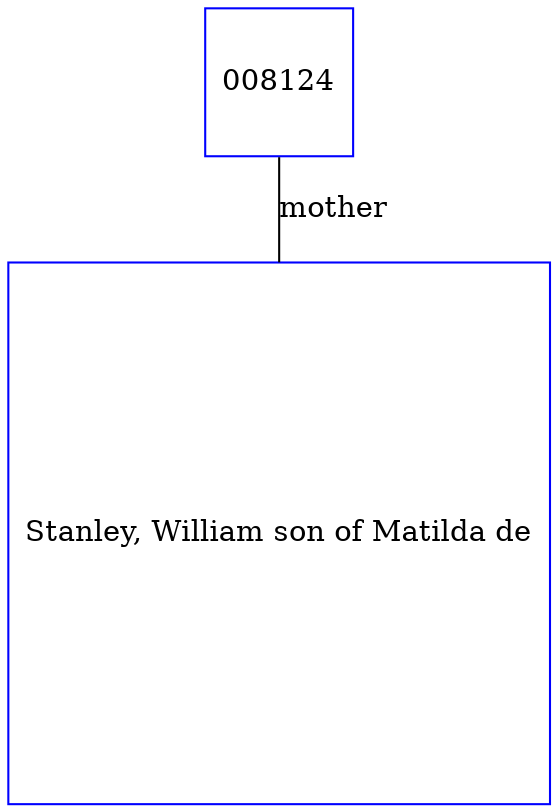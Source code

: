 digraph D {
    edge [dir=none];    node [shape=box];    "008124"   [label="008124", shape=box, regular=1, color="blue"] ;
"008123"   [label="Stanley, William son of Matilda de", shape=box, regular=1, color="blue"] ;
008124->008123 [label="mother",arrowsize=0.0]; 
}